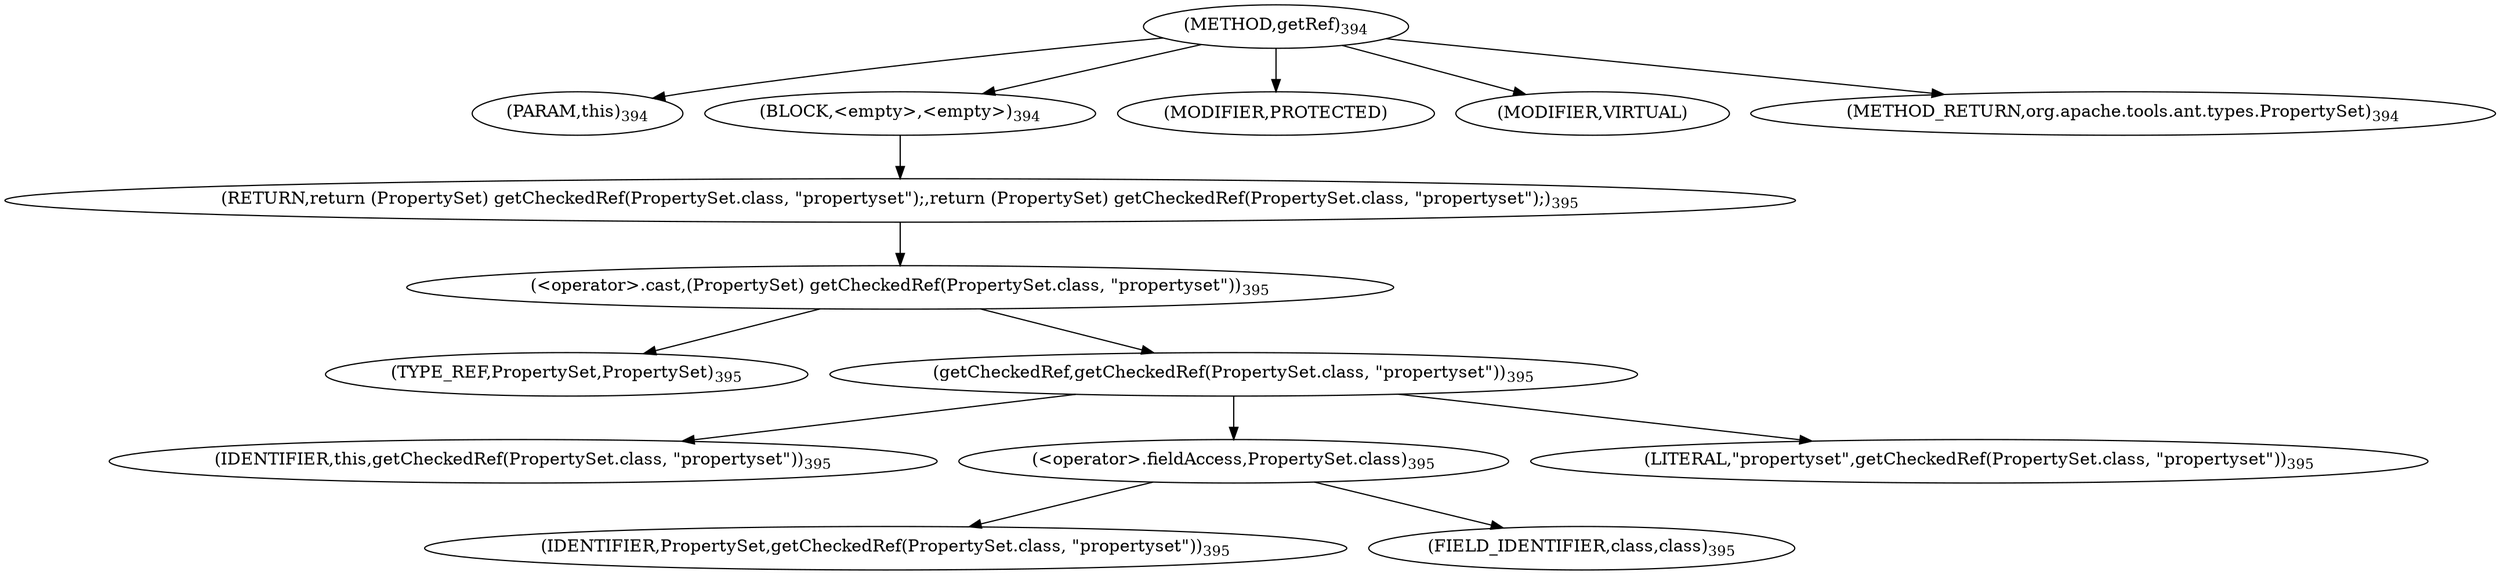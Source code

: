 digraph "getRef" {  
"956" [label = <(METHOD,getRef)<SUB>394</SUB>> ]
"97" [label = <(PARAM,this)<SUB>394</SUB>> ]
"957" [label = <(BLOCK,&lt;empty&gt;,&lt;empty&gt;)<SUB>394</SUB>> ]
"958" [label = <(RETURN,return (PropertySet) getCheckedRef(PropertySet.class, &quot;propertyset&quot;);,return (PropertySet) getCheckedRef(PropertySet.class, &quot;propertyset&quot;);)<SUB>395</SUB>> ]
"959" [label = <(&lt;operator&gt;.cast,(PropertySet) getCheckedRef(PropertySet.class, &quot;propertyset&quot;))<SUB>395</SUB>> ]
"960" [label = <(TYPE_REF,PropertySet,PropertySet)<SUB>395</SUB>> ]
"961" [label = <(getCheckedRef,getCheckedRef(PropertySet.class, &quot;propertyset&quot;))<SUB>395</SUB>> ]
"96" [label = <(IDENTIFIER,this,getCheckedRef(PropertySet.class, &quot;propertyset&quot;))<SUB>395</SUB>> ]
"962" [label = <(&lt;operator&gt;.fieldAccess,PropertySet.class)<SUB>395</SUB>> ]
"963" [label = <(IDENTIFIER,PropertySet,getCheckedRef(PropertySet.class, &quot;propertyset&quot;))<SUB>395</SUB>> ]
"964" [label = <(FIELD_IDENTIFIER,class,class)<SUB>395</SUB>> ]
"965" [label = <(LITERAL,&quot;propertyset&quot;,getCheckedRef(PropertySet.class, &quot;propertyset&quot;))<SUB>395</SUB>> ]
"966" [label = <(MODIFIER,PROTECTED)> ]
"967" [label = <(MODIFIER,VIRTUAL)> ]
"968" [label = <(METHOD_RETURN,org.apache.tools.ant.types.PropertySet)<SUB>394</SUB>> ]
  "956" -> "97" 
  "956" -> "957" 
  "956" -> "966" 
  "956" -> "967" 
  "956" -> "968" 
  "957" -> "958" 
  "958" -> "959" 
  "959" -> "960" 
  "959" -> "961" 
  "961" -> "96" 
  "961" -> "962" 
  "961" -> "965" 
  "962" -> "963" 
  "962" -> "964" 
}
